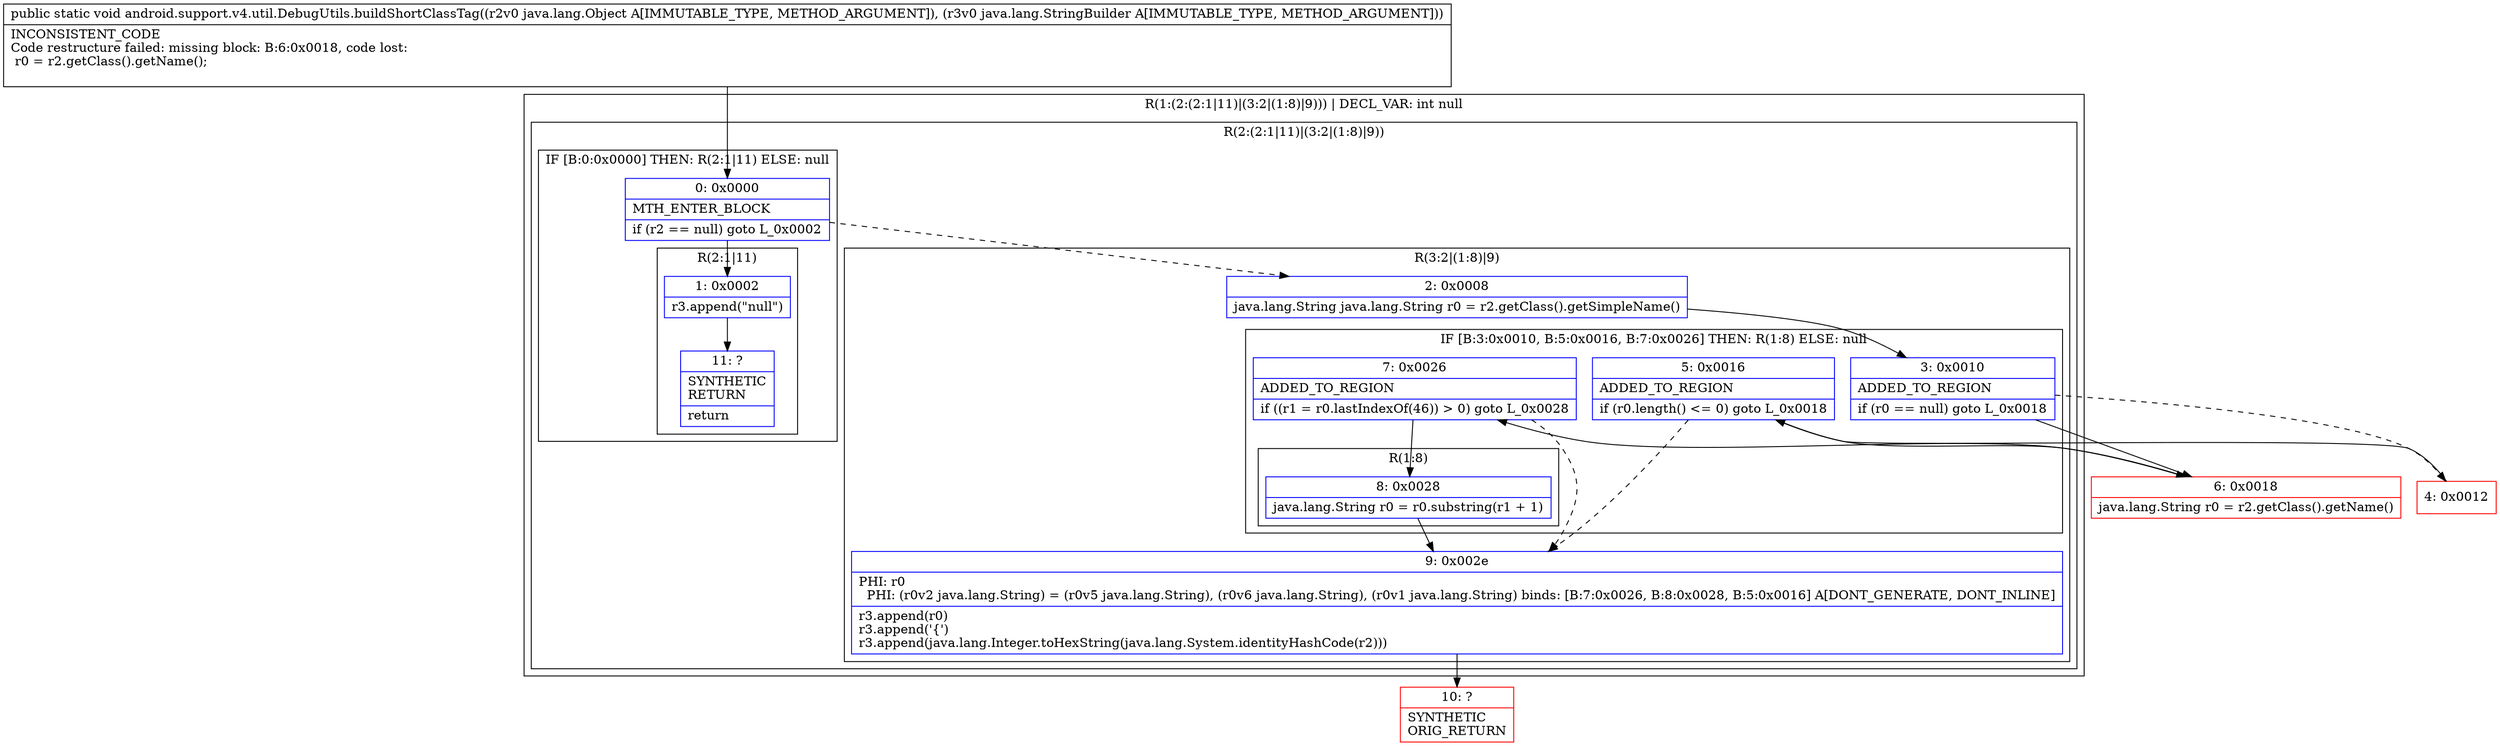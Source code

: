 digraph "CFG forandroid.support.v4.util.DebugUtils.buildShortClassTag(Ljava\/lang\/Object;Ljava\/lang\/StringBuilder;)V" {
subgraph cluster_Region_1698392897 {
label = "R(1:(2:(2:1|11)|(3:2|(1:8)|9))) | DECL_VAR: int null\l";
node [shape=record,color=blue];
subgraph cluster_Region_801790232 {
label = "R(2:(2:1|11)|(3:2|(1:8)|9))";
node [shape=record,color=blue];
subgraph cluster_IfRegion_344981123 {
label = "IF [B:0:0x0000] THEN: R(2:1|11) ELSE: null";
node [shape=record,color=blue];
Node_0 [shape=record,label="{0\:\ 0x0000|MTH_ENTER_BLOCK\l|if (r2 == null) goto L_0x0002\l}"];
subgraph cluster_Region_1479318593 {
label = "R(2:1|11)";
node [shape=record,color=blue];
Node_1 [shape=record,label="{1\:\ 0x0002|r3.append(\"null\")\l}"];
Node_11 [shape=record,label="{11\:\ ?|SYNTHETIC\lRETURN\l|return\l}"];
}
}
subgraph cluster_Region_1961777375 {
label = "R(3:2|(1:8)|9)";
node [shape=record,color=blue];
Node_2 [shape=record,label="{2\:\ 0x0008|java.lang.String java.lang.String r0 = r2.getClass().getSimpleName()\l}"];
subgraph cluster_IfRegion_1645948094 {
label = "IF [B:3:0x0010, B:5:0x0016, B:7:0x0026] THEN: R(1:8) ELSE: null";
node [shape=record,color=blue];
Node_3 [shape=record,label="{3\:\ 0x0010|ADDED_TO_REGION\l|if (r0 == null) goto L_0x0018\l}"];
Node_5 [shape=record,label="{5\:\ 0x0016|ADDED_TO_REGION\l|if (r0.length() \<= 0) goto L_0x0018\l}"];
Node_7 [shape=record,label="{7\:\ 0x0026|ADDED_TO_REGION\l|if ((r1 = r0.lastIndexOf(46)) \> 0) goto L_0x0028\l}"];
subgraph cluster_Region_1213226363 {
label = "R(1:8)";
node [shape=record,color=blue];
Node_8 [shape=record,label="{8\:\ 0x0028|java.lang.String r0 = r0.substring(r1 + 1)\l}"];
}
}
Node_9 [shape=record,label="{9\:\ 0x002e|PHI: r0 \l  PHI: (r0v2 java.lang.String) = (r0v5 java.lang.String), (r0v6 java.lang.String), (r0v1 java.lang.String) binds: [B:7:0x0026, B:8:0x0028, B:5:0x0016] A[DONT_GENERATE, DONT_INLINE]\l|r3.append(r0)\lr3.append('\{')\lr3.append(java.lang.Integer.toHexString(java.lang.System.identityHashCode(r2)))\l}"];
}
}
}
Node_4 [shape=record,color=red,label="{4\:\ 0x0012}"];
Node_6 [shape=record,color=red,label="{6\:\ 0x0018|java.lang.String r0 = r2.getClass().getName()\l}"];
Node_10 [shape=record,color=red,label="{10\:\ ?|SYNTHETIC\lORIG_RETURN\l}"];
MethodNode[shape=record,label="{public static void android.support.v4.util.DebugUtils.buildShortClassTag((r2v0 java.lang.Object A[IMMUTABLE_TYPE, METHOD_ARGUMENT]), (r3v0 java.lang.StringBuilder A[IMMUTABLE_TYPE, METHOD_ARGUMENT]))  | INCONSISTENT_CODE\lCode restructure failed: missing block: B:6:0x0018, code lost:\l    r0 = r2.getClass().getName();\l\l}"];
MethodNode -> Node_0;
Node_0 -> Node_1;
Node_0 -> Node_2[style=dashed];
Node_1 -> Node_11;
Node_2 -> Node_3;
Node_3 -> Node_4[style=dashed];
Node_3 -> Node_6;
Node_5 -> Node_6;
Node_5 -> Node_9[style=dashed];
Node_7 -> Node_8;
Node_7 -> Node_9[style=dashed];
Node_8 -> Node_9;
Node_9 -> Node_10;
Node_4 -> Node_5;
Node_6 -> Node_7;
}

